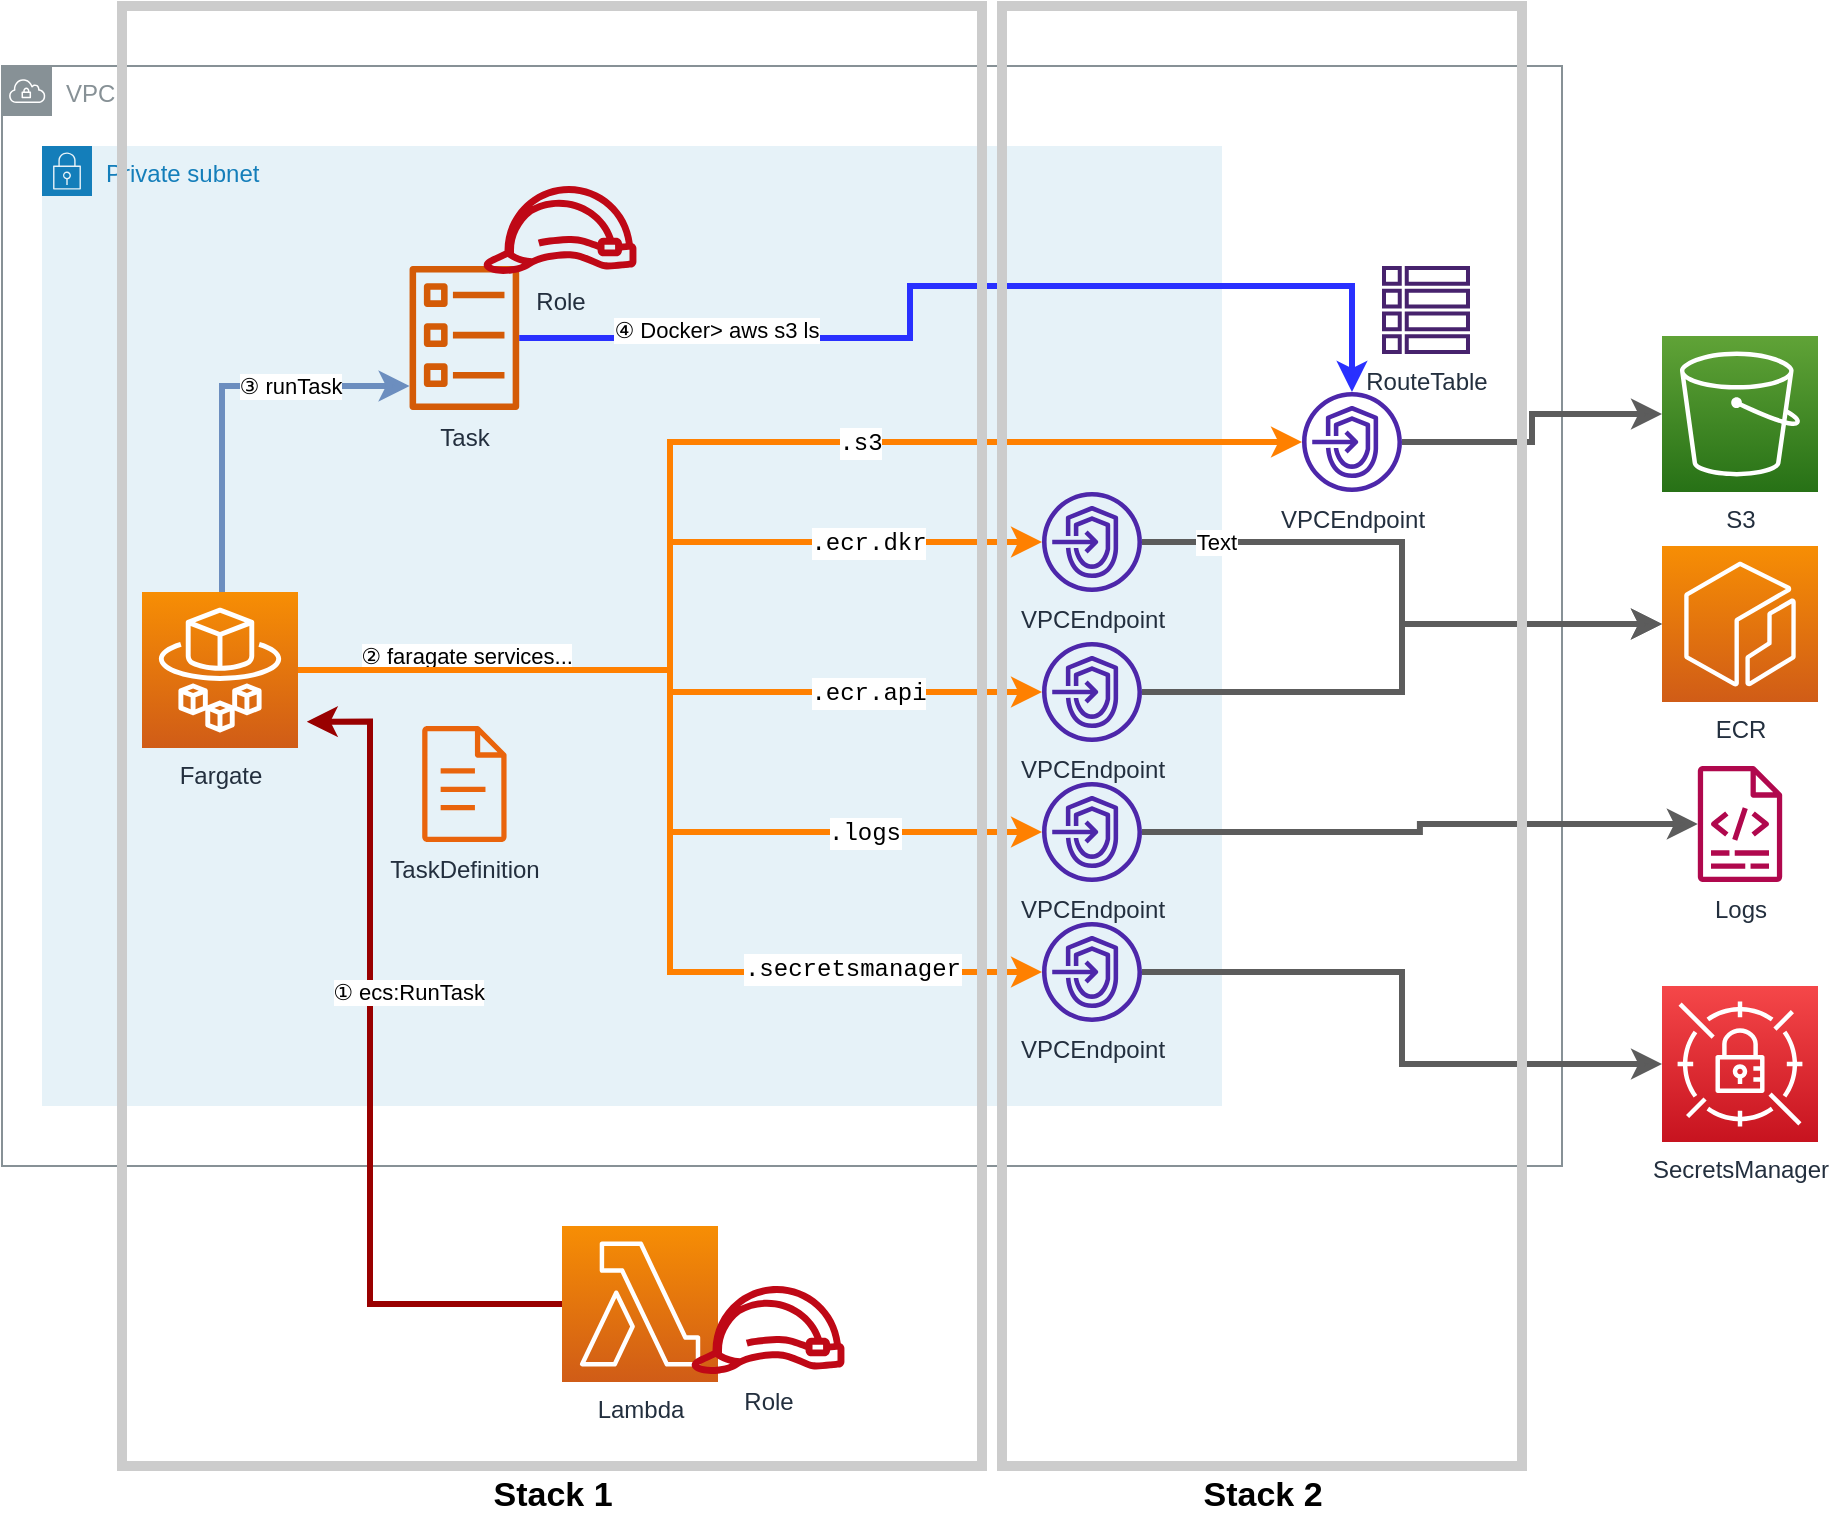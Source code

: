 <mxfile version="21.6.5" type="device">
  <diagram name="ページ1" id="1nZlSNN_GvN0w4mHoksS">
    <mxGraphModel dx="2074" dy="1197" grid="0" gridSize="10" guides="1" tooltips="1" connect="1" arrows="1" fold="1" page="0" pageScale="1" pageWidth="827" pageHeight="1169" math="0" shadow="0">
      <root>
        <mxCell id="0" />
        <mxCell id="1" parent="0" />
        <mxCell id="mLUr6H7fDkJ77cfX74YB-7" value="VPC" style="sketch=0;outlineConnect=0;gradientColor=none;html=1;whiteSpace=wrap;fontSize=12;fontStyle=0;shape=mxgraph.aws4.group;grIcon=mxgraph.aws4.group_vpc;strokeColor=#879196;fillColor=none;verticalAlign=top;align=left;spacingLeft=30;fontColor=#879196;dashed=0;" vertex="1" parent="1">
          <mxGeometry x="50" y="280" width="780" height="550" as="geometry" />
        </mxCell>
        <mxCell id="mLUr6H7fDkJ77cfX74YB-24" style="edgeStyle=orthogonalEdgeStyle;rounded=0;orthogonalLoop=1;jettySize=auto;html=1;strokeWidth=3;strokeColor=#5C5C5C;" edge="1" parent="1" source="mLUr6H7fDkJ77cfX74YB-1" target="mLUr6H7fDkJ77cfX74YB-22">
          <mxGeometry relative="1" as="geometry" />
        </mxCell>
        <mxCell id="mLUr6H7fDkJ77cfX74YB-1" value="VPCEndpoint" style="sketch=0;outlineConnect=0;fontColor=#232F3E;gradientColor=none;fillColor=#4D27AA;strokeColor=none;dashed=0;verticalLabelPosition=bottom;verticalAlign=top;align=center;html=1;fontSize=12;fontStyle=0;aspect=fixed;pointerEvents=1;shape=mxgraph.aws4.endpoints;" vertex="1" parent="1">
          <mxGeometry x="700" y="443" width="50" height="50" as="geometry" />
        </mxCell>
        <mxCell id="mLUr6H7fDkJ77cfX74YB-6" value="Private subnet" style="points=[[0,0],[0.25,0],[0.5,0],[0.75,0],[1,0],[1,0.25],[1,0.5],[1,0.75],[1,1],[0.75,1],[0.5,1],[0.25,1],[0,1],[0,0.75],[0,0.5],[0,0.25]];outlineConnect=0;gradientColor=none;html=1;whiteSpace=wrap;fontSize=12;fontStyle=0;container=1;pointerEvents=0;collapsible=0;recursiveResize=0;shape=mxgraph.aws4.group;grIcon=mxgraph.aws4.group_security_group;grStroke=0;strokeColor=#147EBA;fillColor=#E6F2F8;verticalAlign=top;align=left;spacingLeft=30;fontColor=#147EBA;dashed=0;" vertex="1" parent="1">
          <mxGeometry x="70" y="320" width="590" height="480" as="geometry" />
        </mxCell>
        <mxCell id="mLUr6H7fDkJ77cfX74YB-10" value="Task" style="sketch=0;outlineConnect=0;fontColor=#232F3E;gradientColor=none;fillColor=#D45B07;strokeColor=none;dashed=0;verticalLabelPosition=bottom;verticalAlign=top;align=center;html=1;fontSize=12;fontStyle=0;aspect=fixed;pointerEvents=1;shape=mxgraph.aws4.ecs_task;" vertex="1" parent="mLUr6H7fDkJ77cfX74YB-6">
          <mxGeometry x="183.44" y="60" width="55.5" height="72" as="geometry" />
        </mxCell>
        <mxCell id="mLUr6H7fDkJ77cfX74YB-16" value="TaskDefinition" style="sketch=0;outlineConnect=0;fontColor=#232F3E;gradientColor=none;fillColor=#e9640c;strokeColor=none;dashed=0;verticalLabelPosition=bottom;verticalAlign=top;align=center;html=1;fontSize=12;fontStyle=0;aspect=fixed;pointerEvents=1;shape=mxgraph.aws4.document;" vertex="1" parent="mLUr6H7fDkJ77cfX74YB-6">
          <mxGeometry x="190" y="290" width="42.38" height="58" as="geometry" />
        </mxCell>
        <mxCell id="mLUr6H7fDkJ77cfX74YB-42" value="Role" style="sketch=0;outlineConnect=0;fontColor=#232F3E;gradientColor=none;fillColor=#BF0816;strokeColor=none;dashed=0;verticalLabelPosition=bottom;verticalAlign=top;align=center;html=1;fontSize=12;fontStyle=0;aspect=fixed;pointerEvents=1;shape=mxgraph.aws4.role;" vertex="1" parent="mLUr6H7fDkJ77cfX74YB-6">
          <mxGeometry x="220" y="20" width="78" height="44" as="geometry" />
        </mxCell>
        <mxCell id="mLUr6H7fDkJ77cfX74YB-19" style="edgeStyle=orthogonalEdgeStyle;rounded=0;orthogonalLoop=1;jettySize=auto;html=1;strokeWidth=3;strokeColor=#FF8000;" edge="1" parent="1" source="mLUr6H7fDkJ77cfX74YB-8" target="mLUr6H7fDkJ77cfX74YB-11">
          <mxGeometry relative="1" as="geometry" />
        </mxCell>
        <mxCell id="mLUr6H7fDkJ77cfX74YB-47" value="&lt;div style=&quot;font-family: Consolas, &amp;quot;Courier New&amp;quot;, monospace; font-size: 12px; line-height: 16px;&quot;&gt;.ecr.dkr&lt;/div&gt;" style="edgeLabel;html=1;align=center;verticalAlign=middle;resizable=0;points=[];" vertex="1" connectable="0" parent="mLUr6H7fDkJ77cfX74YB-19">
          <mxGeometry x="0.601" relative="1" as="geometry">
            <mxPoint as="offset" />
          </mxGeometry>
        </mxCell>
        <mxCell id="mLUr6H7fDkJ77cfX74YB-29" style="edgeStyle=orthogonalEdgeStyle;rounded=0;orthogonalLoop=1;jettySize=auto;html=1;strokeWidth=3;strokeColor=#FF8000;" edge="1" parent="1" source="mLUr6H7fDkJ77cfX74YB-8" target="mLUr6H7fDkJ77cfX74YB-12">
          <mxGeometry relative="1" as="geometry" />
        </mxCell>
        <mxCell id="mLUr6H7fDkJ77cfX74YB-49" value="&lt;div style=&quot;font-family: Consolas, &amp;quot;Courier New&amp;quot;, monospace; font-size: 12px; line-height: 16px;&quot;&gt;.ecr.api&lt;/div&gt;" style="edgeLabel;html=1;align=center;verticalAlign=middle;resizable=0;points=[];" vertex="1" connectable="0" parent="mLUr6H7fDkJ77cfX74YB-29">
          <mxGeometry x="0.542" y="4" relative="1" as="geometry">
            <mxPoint y="4" as="offset" />
          </mxGeometry>
        </mxCell>
        <mxCell id="mLUr6H7fDkJ77cfX74YB-31" style="edgeStyle=orthogonalEdgeStyle;rounded=0;orthogonalLoop=1;jettySize=auto;html=1;strokeWidth=3;strokeColor=#FF8000;" edge="1" parent="1" source="mLUr6H7fDkJ77cfX74YB-8" target="mLUr6H7fDkJ77cfX74YB-13">
          <mxGeometry relative="1" as="geometry">
            <Array as="points">
              <mxPoint x="384" y="582" />
              <mxPoint x="384" y="663" />
            </Array>
          </mxGeometry>
        </mxCell>
        <mxCell id="mLUr6H7fDkJ77cfX74YB-48" value="&lt;div style=&quot;font-family: Consolas, &amp;quot;Courier New&amp;quot;, monospace; font-size: 12px; line-height: 16px;&quot;&gt;.logs&lt;/div&gt;" style="edgeLabel;html=1;align=center;verticalAlign=middle;resizable=0;points=[];" vertex="1" connectable="0" parent="mLUr6H7fDkJ77cfX74YB-31">
          <mxGeometry x="0.605" y="1" relative="1" as="geometry">
            <mxPoint y="1" as="offset" />
          </mxGeometry>
        </mxCell>
        <mxCell id="mLUr6H7fDkJ77cfX74YB-33" style="edgeStyle=orthogonalEdgeStyle;rounded=0;orthogonalLoop=1;jettySize=auto;html=1;strokeWidth=3;strokeColor=#FF8000;" edge="1" parent="1" source="mLUr6H7fDkJ77cfX74YB-8" target="mLUr6H7fDkJ77cfX74YB-14">
          <mxGeometry relative="1" as="geometry">
            <Array as="points">
              <mxPoint x="384" y="582" />
              <mxPoint x="384" y="733" />
            </Array>
          </mxGeometry>
        </mxCell>
        <mxCell id="mLUr6H7fDkJ77cfX74YB-36" value="② faragate services..." style="edgeLabel;html=1;align=center;verticalAlign=middle;resizable=0;points=[];labelBackgroundColor=default;" vertex="1" connectable="0" parent="mLUr6H7fDkJ77cfX74YB-33">
          <mxGeometry x="-0.726" y="-1" relative="1" as="geometry">
            <mxPoint x="12" y="-8" as="offset" />
          </mxGeometry>
        </mxCell>
        <mxCell id="mLUr6H7fDkJ77cfX74YB-50" value="&lt;div style=&quot;font-family: Consolas, &amp;quot;Courier New&amp;quot;, monospace; font-size: 12px; line-height: 16px;&quot;&gt;.secretsmanager&lt;/div&gt;" style="edgeLabel;html=1;align=center;verticalAlign=middle;resizable=0;points=[];" vertex="1" connectable="0" parent="mLUr6H7fDkJ77cfX74YB-33">
          <mxGeometry x="0.636" y="2" relative="1" as="geometry">
            <mxPoint as="offset" />
          </mxGeometry>
        </mxCell>
        <mxCell id="mLUr6H7fDkJ77cfX74YB-37" style="edgeStyle=orthogonalEdgeStyle;rounded=0;orthogonalLoop=1;jettySize=auto;html=1;strokeWidth=3;strokeColor=#FF8000;" edge="1" parent="1" source="mLUr6H7fDkJ77cfX74YB-8" target="mLUr6H7fDkJ77cfX74YB-1">
          <mxGeometry relative="1" as="geometry">
            <Array as="points">
              <mxPoint x="384" y="582" />
              <mxPoint x="384" y="468" />
            </Array>
          </mxGeometry>
        </mxCell>
        <mxCell id="mLUr6H7fDkJ77cfX74YB-51" value="&lt;div style=&quot;font-family: Consolas, &amp;quot;Courier New&amp;quot;, monospace; font-size: 12px; line-height: 16px;&quot;&gt;.s3&lt;/div&gt;" style="edgeLabel;html=1;align=center;verticalAlign=middle;resizable=0;points=[];" vertex="1" connectable="0" parent="mLUr6H7fDkJ77cfX74YB-37">
          <mxGeometry x="0.282" y="1" relative="1" as="geometry">
            <mxPoint y="1" as="offset" />
          </mxGeometry>
        </mxCell>
        <mxCell id="mLUr6H7fDkJ77cfX74YB-40" style="edgeStyle=orthogonalEdgeStyle;rounded=0;orthogonalLoop=1;jettySize=auto;html=1;fillColor=#dae8fc;strokeColor=#6c8ebf;strokeWidth=3;" edge="1" parent="1" source="mLUr6H7fDkJ77cfX74YB-8" target="mLUr6H7fDkJ77cfX74YB-10">
          <mxGeometry relative="1" as="geometry">
            <Array as="points">
              <mxPoint x="160" y="440" />
            </Array>
          </mxGeometry>
        </mxCell>
        <mxCell id="mLUr6H7fDkJ77cfX74YB-41" value="③ runTask" style="edgeLabel;html=1;align=center;verticalAlign=middle;resizable=0;points=[];" vertex="1" connectable="0" parent="mLUr6H7fDkJ77cfX74YB-40">
          <mxGeometry x="0.392" relative="1" as="geometry">
            <mxPoint as="offset" />
          </mxGeometry>
        </mxCell>
        <mxCell id="mLUr6H7fDkJ77cfX74YB-8" value="Fargate" style="sketch=0;points=[[0,0,0],[0.25,0,0],[0.5,0,0],[0.75,0,0],[1,0,0],[0,1,0],[0.25,1,0],[0.5,1,0],[0.75,1,0],[1,1,0],[0,0.25,0],[0,0.5,0],[0,0.75,0],[1,0.25,0],[1,0.5,0],[1,0.75,0]];outlineConnect=0;fontColor=#232F3E;gradientColor=#F78E04;gradientDirection=north;fillColor=#D05C17;strokeColor=#ffffff;dashed=0;verticalLabelPosition=bottom;verticalAlign=top;align=center;html=1;fontSize=12;fontStyle=0;aspect=fixed;shape=mxgraph.aws4.resourceIcon;resIcon=mxgraph.aws4.fargate;" vertex="1" parent="1">
          <mxGeometry x="120" y="543" width="78" height="78" as="geometry" />
        </mxCell>
        <mxCell id="mLUr6H7fDkJ77cfX74YB-25" style="edgeStyle=orthogonalEdgeStyle;rounded=0;orthogonalLoop=1;jettySize=auto;html=1;strokeWidth=3;strokeColor=#5C5C5C;" edge="1" parent="1" source="mLUr6H7fDkJ77cfX74YB-11" target="mLUr6H7fDkJ77cfX74YB-20">
          <mxGeometry relative="1" as="geometry" />
        </mxCell>
        <mxCell id="mLUr6H7fDkJ77cfX74YB-46" value="Text" style="edgeLabel;html=1;align=center;verticalAlign=middle;resizable=0;points=[];" vertex="1" connectable="0" parent="mLUr6H7fDkJ77cfX74YB-25">
          <mxGeometry x="-0.753" relative="1" as="geometry">
            <mxPoint as="offset" />
          </mxGeometry>
        </mxCell>
        <mxCell id="mLUr6H7fDkJ77cfX74YB-11" value="VPCEndpoint" style="sketch=0;outlineConnect=0;fontColor=#232F3E;gradientColor=none;fillColor=#4D27AA;strokeColor=none;dashed=0;verticalLabelPosition=bottom;verticalAlign=top;align=center;html=1;fontSize=12;fontStyle=0;aspect=fixed;pointerEvents=1;shape=mxgraph.aws4.endpoints;" vertex="1" parent="1">
          <mxGeometry x="570" y="493" width="50" height="50" as="geometry" />
        </mxCell>
        <mxCell id="mLUr6H7fDkJ77cfX74YB-26" style="edgeStyle=orthogonalEdgeStyle;rounded=0;orthogonalLoop=1;jettySize=auto;html=1;entryX=0;entryY=0.5;entryDx=0;entryDy=0;entryPerimeter=0;strokeWidth=3;strokeColor=#5C5C5C;" edge="1" parent="1" source="mLUr6H7fDkJ77cfX74YB-12" target="mLUr6H7fDkJ77cfX74YB-20">
          <mxGeometry relative="1" as="geometry" />
        </mxCell>
        <mxCell id="mLUr6H7fDkJ77cfX74YB-12" value="VPCEndpoint" style="sketch=0;outlineConnect=0;fontColor=#232F3E;gradientColor=none;fillColor=#4D27AA;strokeColor=none;dashed=0;verticalLabelPosition=bottom;verticalAlign=top;align=center;html=1;fontSize=12;fontStyle=0;aspect=fixed;pointerEvents=1;shape=mxgraph.aws4.endpoints;" vertex="1" parent="1">
          <mxGeometry x="570" y="568" width="50" height="50" as="geometry" />
        </mxCell>
        <mxCell id="mLUr6H7fDkJ77cfX74YB-27" style="edgeStyle=orthogonalEdgeStyle;rounded=0;orthogonalLoop=1;jettySize=auto;html=1;strokeWidth=3;strokeColor=#5C5C5C;" edge="1" parent="1" source="mLUr6H7fDkJ77cfX74YB-13" target="mLUr6H7fDkJ77cfX74YB-21">
          <mxGeometry relative="1" as="geometry" />
        </mxCell>
        <mxCell id="mLUr6H7fDkJ77cfX74YB-13" value="VPCEndpoint" style="sketch=0;outlineConnect=0;fontColor=#232F3E;gradientColor=none;fillColor=#4D27AA;strokeColor=none;dashed=0;verticalLabelPosition=bottom;verticalAlign=top;align=center;html=1;fontSize=12;fontStyle=0;aspect=fixed;pointerEvents=1;shape=mxgraph.aws4.endpoints;" vertex="1" parent="1">
          <mxGeometry x="570" y="638" width="50" height="50" as="geometry" />
        </mxCell>
        <mxCell id="mLUr6H7fDkJ77cfX74YB-28" style="edgeStyle=orthogonalEdgeStyle;rounded=0;orthogonalLoop=1;jettySize=auto;html=1;strokeWidth=3;strokeColor=#5C5C5C;" edge="1" parent="1" source="mLUr6H7fDkJ77cfX74YB-14" target="mLUr6H7fDkJ77cfX74YB-23">
          <mxGeometry relative="1" as="geometry" />
        </mxCell>
        <mxCell id="mLUr6H7fDkJ77cfX74YB-14" value="VPCEndpoint" style="sketch=0;outlineConnect=0;fontColor=#232F3E;gradientColor=none;fillColor=#4D27AA;strokeColor=none;dashed=0;verticalLabelPosition=bottom;verticalAlign=top;align=center;html=1;fontSize=12;fontStyle=0;aspect=fixed;pointerEvents=1;shape=mxgraph.aws4.endpoints;" vertex="1" parent="1">
          <mxGeometry x="570" y="708" width="50" height="50" as="geometry" />
        </mxCell>
        <mxCell id="mLUr6H7fDkJ77cfX74YB-34" style="edgeStyle=orthogonalEdgeStyle;rounded=0;orthogonalLoop=1;jettySize=auto;html=1;entryX=1;entryY=0.75;entryDx=0;entryDy=0;entryPerimeter=0;fillColor=#f8cecc;strokeColor=#990000;strokeWidth=3;exitX=0;exitY=0.5;exitDx=0;exitDy=0;exitPerimeter=0;" edge="1" parent="1" source="mLUr6H7fDkJ77cfX74YB-15">
          <mxGeometry relative="1" as="geometry">
            <mxPoint x="354.38" y="935.359" as="sourcePoint" />
            <mxPoint x="202.38" y="607.83" as="targetPoint" />
            <Array as="points">
              <mxPoint x="234" y="899" />
              <mxPoint x="234" y="608" />
            </Array>
          </mxGeometry>
        </mxCell>
        <mxCell id="mLUr6H7fDkJ77cfX74YB-35" value="① ecs:RunTask" style="edgeLabel;html=1;align=center;verticalAlign=middle;resizable=0;points=[];labelBackgroundColor=default;" vertex="1" connectable="0" parent="mLUr6H7fDkJ77cfX74YB-34">
          <mxGeometry x="-0.06" relative="1" as="geometry">
            <mxPoint x="19" y="-55" as="offset" />
          </mxGeometry>
        </mxCell>
        <mxCell id="mLUr6H7fDkJ77cfX74YB-15" value="Lambda" style="sketch=0;points=[[0,0,0],[0.25,0,0],[0.5,0,0],[0.75,0,0],[1,0,0],[0,1,0],[0.25,1,0],[0.5,1,0],[0.75,1,0],[1,1,0],[0,0.25,0],[0,0.5,0],[0,0.75,0],[1,0.25,0],[1,0.5,0],[1,0.75,0]];outlineConnect=0;fontColor=#232F3E;gradientColor=#F78E04;gradientDirection=north;fillColor=#D05C17;strokeColor=#ffffff;dashed=0;verticalLabelPosition=bottom;verticalAlign=top;align=center;html=1;fontSize=12;fontStyle=0;aspect=fixed;shape=mxgraph.aws4.resourceIcon;resIcon=mxgraph.aws4.lambda;" vertex="1" parent="1">
          <mxGeometry x="330" y="860" width="78" height="78" as="geometry" />
        </mxCell>
        <mxCell id="mLUr6H7fDkJ77cfX74YB-17" value="Role" style="sketch=0;outlineConnect=0;fontColor=#232F3E;gradientColor=none;fillColor=#BF0816;strokeColor=none;dashed=0;verticalLabelPosition=bottom;verticalAlign=top;align=center;html=1;fontSize=12;fontStyle=0;aspect=fixed;pointerEvents=1;shape=mxgraph.aws4.role;" vertex="1" parent="1">
          <mxGeometry x="394" y="890" width="78" height="44" as="geometry" />
        </mxCell>
        <mxCell id="mLUr6H7fDkJ77cfX74YB-20" value="ECR" style="sketch=0;points=[[0,0,0],[0.25,0,0],[0.5,0,0],[0.75,0,0],[1,0,0],[0,1,0],[0.25,1,0],[0.5,1,0],[0.75,1,0],[1,1,0],[0,0.25,0],[0,0.5,0],[0,0.75,0],[1,0.25,0],[1,0.5,0],[1,0.75,0]];outlineConnect=0;fontColor=#232F3E;gradientColor=#F78E04;gradientDirection=north;fillColor=#D05C17;strokeColor=#ffffff;dashed=0;verticalLabelPosition=bottom;verticalAlign=top;align=center;html=1;fontSize=12;fontStyle=0;aspect=fixed;shape=mxgraph.aws4.resourceIcon;resIcon=mxgraph.aws4.ecr;" vertex="1" parent="1">
          <mxGeometry x="880" y="520" width="78" height="78" as="geometry" />
        </mxCell>
        <mxCell id="mLUr6H7fDkJ77cfX74YB-21" value="Logs" style="sketch=0;outlineConnect=0;fontColor=#232F3E;gradientColor=none;fillColor=#B0084D;strokeColor=none;dashed=0;verticalLabelPosition=bottom;verticalAlign=top;align=center;html=1;fontSize=12;fontStyle=0;aspect=fixed;pointerEvents=1;shape=mxgraph.aws4.logs;" vertex="1" parent="1">
          <mxGeometry x="880" y="630" width="78" height="58" as="geometry" />
        </mxCell>
        <mxCell id="mLUr6H7fDkJ77cfX74YB-22" value="S3" style="sketch=0;points=[[0,0,0],[0.25,0,0],[0.5,0,0],[0.75,0,0],[1,0,0],[0,1,0],[0.25,1,0],[0.5,1,0],[0.75,1,0],[1,1,0],[0,0.25,0],[0,0.5,0],[0,0.75,0],[1,0.25,0],[1,0.5,0],[1,0.75,0]];outlineConnect=0;fontColor=#232F3E;gradientColor=#60A337;gradientDirection=north;fillColor=#277116;strokeColor=#ffffff;dashed=0;verticalLabelPosition=bottom;verticalAlign=top;align=center;html=1;fontSize=12;fontStyle=0;aspect=fixed;shape=mxgraph.aws4.resourceIcon;resIcon=mxgraph.aws4.s3;" vertex="1" parent="1">
          <mxGeometry x="880" y="415" width="78" height="78" as="geometry" />
        </mxCell>
        <mxCell id="mLUr6H7fDkJ77cfX74YB-23" value="SecretsManager" style="sketch=0;points=[[0,0,0],[0.25,0,0],[0.5,0,0],[0.75,0,0],[1,0,0],[0,1,0],[0.25,1,0],[0.5,1,0],[0.75,1,0],[1,1,0],[0,0.25,0],[0,0.5,0],[0,0.75,0],[1,0.25,0],[1,0.5,0],[1,0.75,0]];outlineConnect=0;fontColor=#232F3E;gradientColor=#F54749;gradientDirection=north;fillColor=#C7131F;strokeColor=#ffffff;dashed=0;verticalLabelPosition=bottom;verticalAlign=top;align=center;html=1;fontSize=12;fontStyle=0;aspect=fixed;shape=mxgraph.aws4.resourceIcon;resIcon=mxgraph.aws4.secrets_manager;" vertex="1" parent="1">
          <mxGeometry x="880" y="740" width="78" height="78" as="geometry" />
        </mxCell>
        <mxCell id="mLUr6H7fDkJ77cfX74YB-52" style="edgeStyle=orthogonalEdgeStyle;rounded=0;orthogonalLoop=1;jettySize=auto;html=1;strokeColor=#2930FF;strokeWidth=3;" edge="1" parent="1" source="mLUr6H7fDkJ77cfX74YB-10" target="mLUr6H7fDkJ77cfX74YB-1">
          <mxGeometry relative="1" as="geometry">
            <Array as="points">
              <mxPoint x="504" y="416" />
              <mxPoint x="504" y="390" />
              <mxPoint x="725" y="390" />
            </Array>
          </mxGeometry>
        </mxCell>
        <mxCell id="mLUr6H7fDkJ77cfX74YB-53" value="④ Docker&amp;gt; aws s3 ls" style="edgeLabel;html=1;align=center;verticalAlign=middle;resizable=0;points=[];" vertex="1" connectable="0" parent="mLUr6H7fDkJ77cfX74YB-52">
          <mxGeometry x="-0.603" y="4" relative="1" as="geometry">
            <mxPoint as="offset" />
          </mxGeometry>
        </mxCell>
        <mxCell id="mLUr6H7fDkJ77cfX74YB-54" value="" style="rounded=0;whiteSpace=wrap;html=1;fillColor=none;strokeWidth=5;strokeColor=#CCCCCC;glass=1;" vertex="1" parent="1">
          <mxGeometry x="110" y="250" width="430" height="730" as="geometry" />
        </mxCell>
        <mxCell id="mLUr6H7fDkJ77cfX74YB-57" value="RouteTable" style="sketch=0;outlineConnect=0;fontColor=#232F3E;gradientColor=none;fillColor=#47226d;strokeColor=none;dashed=0;verticalLabelPosition=bottom;verticalAlign=top;align=center;html=1;fontSize=12;fontStyle=0;aspect=fixed;pointerEvents=1;shape=mxgraph.aws4.table;" vertex="1" parent="1">
          <mxGeometry x="740" y="380" width="44" height="44" as="geometry" />
        </mxCell>
        <mxCell id="mLUr6H7fDkJ77cfX74YB-59" value="" style="rounded=0;whiteSpace=wrap;html=1;fillColor=none;strokeWidth=5;strokeColor=#CCCCCC;glass=1;" vertex="1" parent="1">
          <mxGeometry x="550" y="250" width="260" height="730" as="geometry" />
        </mxCell>
        <mxCell id="mLUr6H7fDkJ77cfX74YB-60" value="Stack 1" style="text;html=1;align=center;verticalAlign=middle;resizable=0;points=[];autosize=1;strokeColor=none;fillColor=none;fontStyle=1;fontSize=17;" vertex="1" parent="1">
          <mxGeometry x="285" y="980" width="80" height="30" as="geometry" />
        </mxCell>
        <mxCell id="mLUr6H7fDkJ77cfX74YB-61" value="Stack 2" style="text;html=1;align=center;verticalAlign=middle;resizable=0;points=[];autosize=1;strokeColor=none;fillColor=none;fontStyle=1;fontSize=17;" vertex="1" parent="1">
          <mxGeometry x="640" y="980" width="80" height="30" as="geometry" />
        </mxCell>
      </root>
    </mxGraphModel>
  </diagram>
</mxfile>
